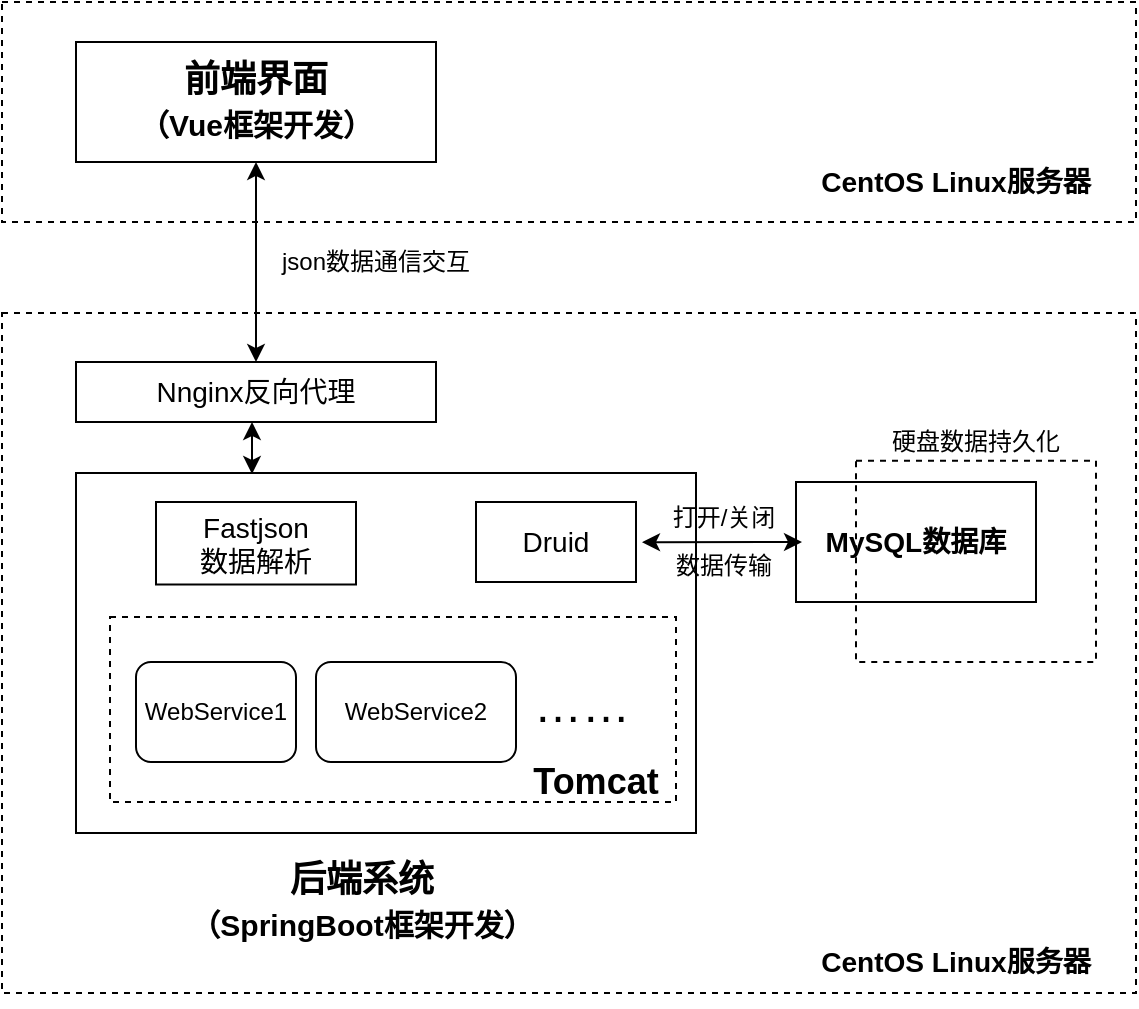 <mxfile version="14.4.3" type="github">
  <diagram id="quxWJktvi151sR6Y2cwX" name="Page-1">
    <mxGraphModel dx="1038" dy="580" grid="1" gridSize="10" guides="1" tooltips="1" connect="1" arrows="1" fold="1" page="1" pageScale="1" pageWidth="827" pageHeight="1169" math="0" shadow="0">
      <root>
        <mxCell id="0" />
        <mxCell id="1" parent="0" />
        <mxCell id="fLKo_QXHveJyoZlfC3Ls-19" value="" style="rounded=0;whiteSpace=wrap;html=1;shadow=0;strokeColor=#000000;strokeWidth=1;fillColor=none;dashed=1;" vertex="1" parent="1">
          <mxGeometry x="83" y="195.5" width="567" height="340" as="geometry" />
        </mxCell>
        <mxCell id="fLKo_QXHveJyoZlfC3Ls-17" value="" style="rounded=0;whiteSpace=wrap;html=1;shadow=0;strokeColor=#000000;strokeWidth=1;fillColor=none;dashed=1;" vertex="1" parent="1">
          <mxGeometry x="83" y="40" width="567" height="110" as="geometry" />
        </mxCell>
        <mxCell id="fLKo_QXHveJyoZlfC3Ls-1" value="&lt;h2&gt;前端界面&lt;br&gt;&lt;font style=&quot;font-size: 15px&quot;&gt;（Vue框架开发）&lt;/font&gt;&lt;/h2&gt;" style="rounded=0;whiteSpace=wrap;html=1;" vertex="1" parent="1">
          <mxGeometry x="120" y="60" width="180" height="60" as="geometry" />
        </mxCell>
        <mxCell id="fLKo_QXHveJyoZlfC3Ls-2" value="&lt;font style=&quot;font-size: 14px&quot;&gt;Nnginx反向代理&lt;/font&gt;" style="rounded=0;whiteSpace=wrap;html=1;" vertex="1" parent="1">
          <mxGeometry x="120" y="220" width="180" height="30" as="geometry" />
        </mxCell>
        <mxCell id="fLKo_QXHveJyoZlfC3Ls-3" value="" style="endArrow=classic;startArrow=classic;html=1;entryX=0.5;entryY=1;entryDx=0;entryDy=0;exitX=0.5;exitY=0;exitDx=0;exitDy=0;" edge="1" parent="1" source="fLKo_QXHveJyoZlfC3Ls-2" target="fLKo_QXHveJyoZlfC3Ls-1">
          <mxGeometry width="50" height="50" relative="1" as="geometry">
            <mxPoint x="169.5" y="160" as="sourcePoint" />
            <mxPoint x="169.9" y="120" as="targetPoint" />
          </mxGeometry>
        </mxCell>
        <mxCell id="fLKo_QXHveJyoZlfC3Ls-5" value="json数据通信交互" style="text;html=1;strokeColor=none;fillColor=none;align=center;verticalAlign=middle;whiteSpace=wrap;rounded=0;" vertex="1" parent="1">
          <mxGeometry x="220" y="160" width="100" height="20" as="geometry" />
        </mxCell>
        <mxCell id="fLKo_QXHveJyoZlfC3Ls-6" value="" style="rounded=0;whiteSpace=wrap;html=1;" vertex="1" parent="1">
          <mxGeometry x="120" y="275.5" width="310" height="180" as="geometry" />
        </mxCell>
        <mxCell id="fLKo_QXHveJyoZlfC3Ls-7" value="&lt;font style=&quot;font-size: 14px&quot;&gt;Fastjson&lt;br&gt;数据解析&lt;/font&gt;" style="rounded=0;whiteSpace=wrap;html=1;" vertex="1" parent="1">
          <mxGeometry x="160" y="290" width="100" height="41.25" as="geometry" />
        </mxCell>
        <mxCell id="fLKo_QXHveJyoZlfC3Ls-8" value="&lt;font style=&quot;font-size: 14px&quot;&gt;Druid&lt;/font&gt;" style="rounded=0;whiteSpace=wrap;html=1;" vertex="1" parent="1">
          <mxGeometry x="320" y="290" width="80" height="40" as="geometry" />
        </mxCell>
        <mxCell id="fLKo_QXHveJyoZlfC3Ls-14" value="" style="whiteSpace=wrap;html=1;dashed=1;" vertex="1" parent="1">
          <mxGeometry x="137" y="347.5" width="283" height="92.5" as="geometry" />
        </mxCell>
        <mxCell id="fLKo_QXHveJyoZlfC3Ls-9" value="WebService1" style="rounded=1;whiteSpace=wrap;html=1;" vertex="1" parent="1">
          <mxGeometry x="150" y="370" width="80" height="50" as="geometry" />
        </mxCell>
        <mxCell id="fLKo_QXHveJyoZlfC3Ls-10" value="WebService2" style="rounded=1;whiteSpace=wrap;html=1;" vertex="1" parent="1">
          <mxGeometry x="240" y="370" width="100" height="50" as="geometry" />
        </mxCell>
        <mxCell id="fLKo_QXHveJyoZlfC3Ls-11" value="&lt;font style=&quot;font-size: 24px&quot;&gt;……&lt;/font&gt;" style="text;html=1;strokeColor=none;fillColor=none;align=center;verticalAlign=middle;whiteSpace=wrap;rounded=0;" vertex="1" parent="1">
          <mxGeometry x="353" y="381.5" width="40" height="20" as="geometry" />
        </mxCell>
        <mxCell id="fLKo_QXHveJyoZlfC3Ls-15" value="&lt;b&gt;&lt;font style=&quot;font-size: 18px&quot;&gt;Tomcat&lt;/font&gt;&lt;/b&gt;" style="text;html=1;strokeColor=none;fillColor=none;align=center;verticalAlign=middle;whiteSpace=wrap;rounded=0;shadow=1;dashed=1;opacity=0;" vertex="1" parent="1">
          <mxGeometry x="360" y="420" width="40" height="20" as="geometry" />
        </mxCell>
        <mxCell id="fLKo_QXHveJyoZlfC3Ls-18" value="&lt;h3&gt;CentOS Linux服务器&lt;/h3&gt;" style="text;html=1;strokeColor=none;fillColor=none;align=center;verticalAlign=middle;whiteSpace=wrap;rounded=0;shadow=0;dashed=1;" vertex="1" parent="1">
          <mxGeometry x="490" y="120" width="140" height="20" as="geometry" />
        </mxCell>
        <mxCell id="fLKo_QXHveJyoZlfC3Ls-20" value="&lt;h3&gt;CentOS Linux服务器&lt;/h3&gt;" style="text;html=1;strokeColor=none;fillColor=none;align=center;verticalAlign=middle;whiteSpace=wrap;rounded=0;shadow=0;dashed=1;" vertex="1" parent="1">
          <mxGeometry x="490" y="510" width="140" height="20" as="geometry" />
        </mxCell>
        <mxCell id="fLKo_QXHveJyoZlfC3Ls-21" value="&lt;h2&gt;后端系统&lt;br&gt;&lt;font style=&quot;font-size: 15px&quot;&gt;（SpringBoot框架开发）&lt;/font&gt;&lt;/h2&gt;" style="rounded=0;whiteSpace=wrap;html=1;strokeColor=none;" vertex="1" parent="1">
          <mxGeometry x="173" y="460" width="180" height="60" as="geometry" />
        </mxCell>
        <mxCell id="fLKo_QXHveJyoZlfC3Ls-22" value="" style="endArrow=classic;startArrow=classic;html=1;entryX=0.5;entryY=1;entryDx=0;entryDy=0;" edge="1" parent="1">
          <mxGeometry width="50" height="50" relative="1" as="geometry">
            <mxPoint x="208" y="276" as="sourcePoint" />
            <mxPoint x="208" y="250" as="targetPoint" />
          </mxGeometry>
        </mxCell>
        <mxCell id="fLKo_QXHveJyoZlfC3Ls-26" value="" style="endArrow=classic;startArrow=classic;html=1;" edge="1" parent="1">
          <mxGeometry width="50" height="50" relative="1" as="geometry">
            <mxPoint x="403" y="310.13" as="sourcePoint" />
            <mxPoint x="483" y="310" as="targetPoint" />
          </mxGeometry>
        </mxCell>
        <mxCell id="fLKo_QXHveJyoZlfC3Ls-27" value="&lt;h3&gt;MySQL数据库&lt;/h3&gt;" style="rounded=0;whiteSpace=wrap;html=1;shadow=0;strokeColor=#000000;strokeWidth=1;fillColor=none;" vertex="1" parent="1">
          <mxGeometry x="480" y="280" width="120" height="60" as="geometry" />
        </mxCell>
        <mxCell id="fLKo_QXHveJyoZlfC3Ls-28" value="打开/关闭" style="text;html=1;strokeColor=none;fillColor=none;align=center;verticalAlign=middle;whiteSpace=wrap;rounded=0;shadow=0;" vertex="1" parent="1">
          <mxGeometry x="413.5" y="288" width="60" height="20" as="geometry" />
        </mxCell>
        <mxCell id="fLKo_QXHveJyoZlfC3Ls-29" value="数据传输" style="text;html=1;strokeColor=none;fillColor=none;align=center;verticalAlign=middle;whiteSpace=wrap;rounded=0;shadow=0;" vertex="1" parent="1">
          <mxGeometry x="414" y="312" width="60" height="20" as="geometry" />
        </mxCell>
        <mxCell id="fLKo_QXHveJyoZlfC3Ls-30" value="" style="rounded=0;whiteSpace=wrap;html=1;shadow=0;strokeColor=#000000;strokeWidth=1;fillColor=none;dashed=1;" vertex="1" parent="1">
          <mxGeometry x="510" y="269.37" width="120" height="100.63" as="geometry" />
        </mxCell>
        <mxCell id="fLKo_QXHveJyoZlfC3Ls-31" value="硬盘数据持久化" style="text;html=1;strokeColor=none;fillColor=none;align=center;verticalAlign=middle;whiteSpace=wrap;rounded=0;shadow=0;dashed=1;" vertex="1" parent="1">
          <mxGeometry x="520" y="250" width="100" height="20" as="geometry" />
        </mxCell>
      </root>
    </mxGraphModel>
  </diagram>
</mxfile>
